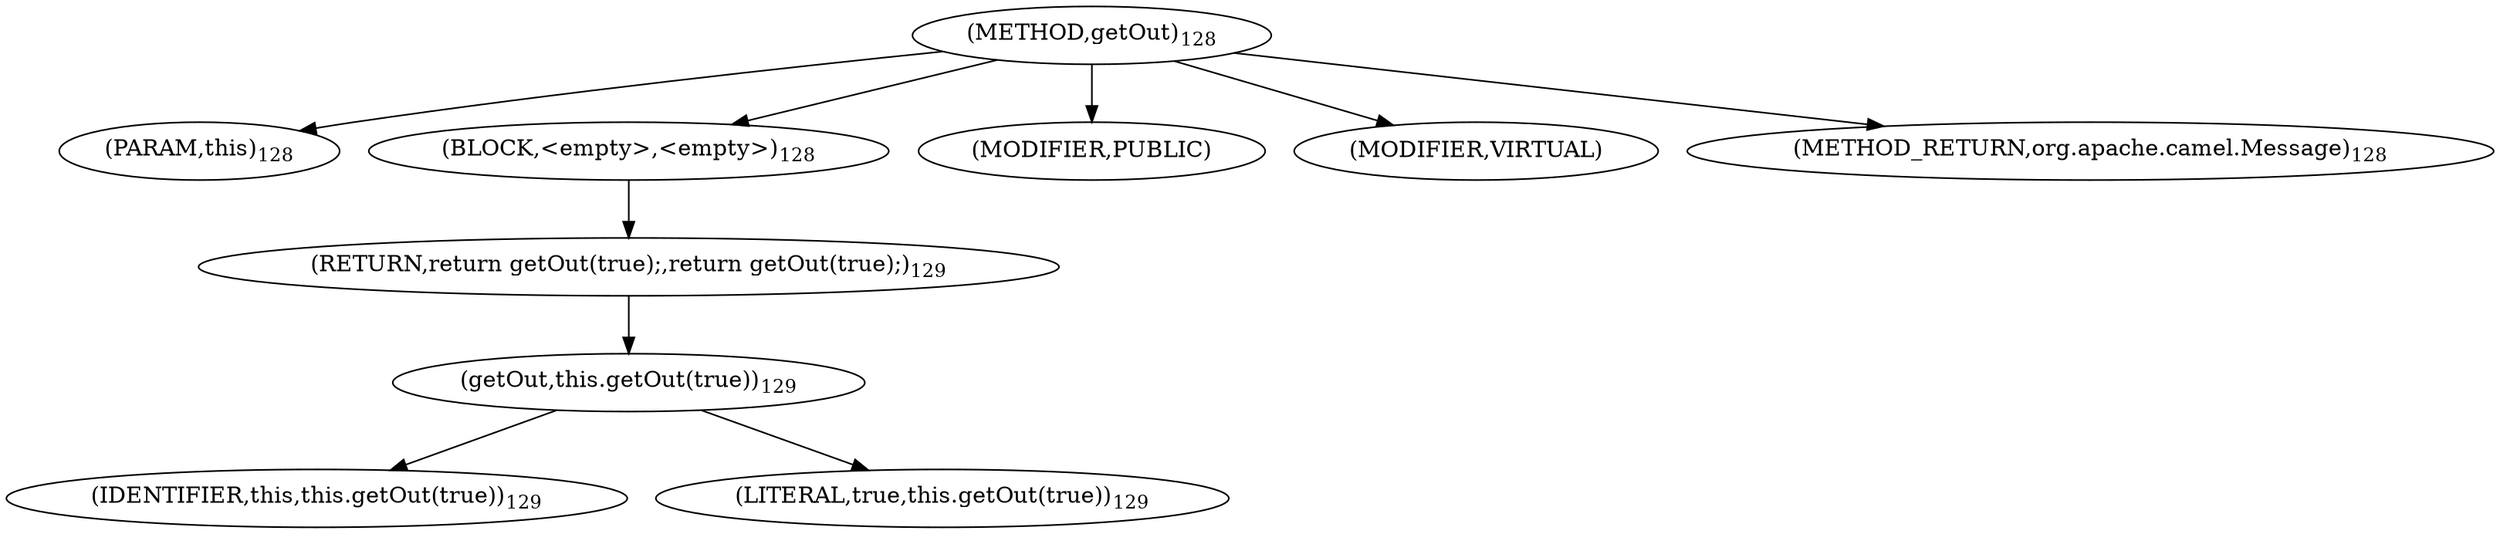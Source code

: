 digraph "getOut" {  
"368" [label = <(METHOD,getOut)<SUB>128</SUB>> ]
"35" [label = <(PARAM,this)<SUB>128</SUB>> ]
"369" [label = <(BLOCK,&lt;empty&gt;,&lt;empty&gt;)<SUB>128</SUB>> ]
"370" [label = <(RETURN,return getOut(true);,return getOut(true);)<SUB>129</SUB>> ]
"371" [label = <(getOut,this.getOut(true))<SUB>129</SUB>> ]
"34" [label = <(IDENTIFIER,this,this.getOut(true))<SUB>129</SUB>> ]
"372" [label = <(LITERAL,true,this.getOut(true))<SUB>129</SUB>> ]
"373" [label = <(MODIFIER,PUBLIC)> ]
"374" [label = <(MODIFIER,VIRTUAL)> ]
"375" [label = <(METHOD_RETURN,org.apache.camel.Message)<SUB>128</SUB>> ]
  "368" -> "35" 
  "368" -> "369" 
  "368" -> "373" 
  "368" -> "374" 
  "368" -> "375" 
  "369" -> "370" 
  "370" -> "371" 
  "371" -> "34" 
  "371" -> "372" 
}
